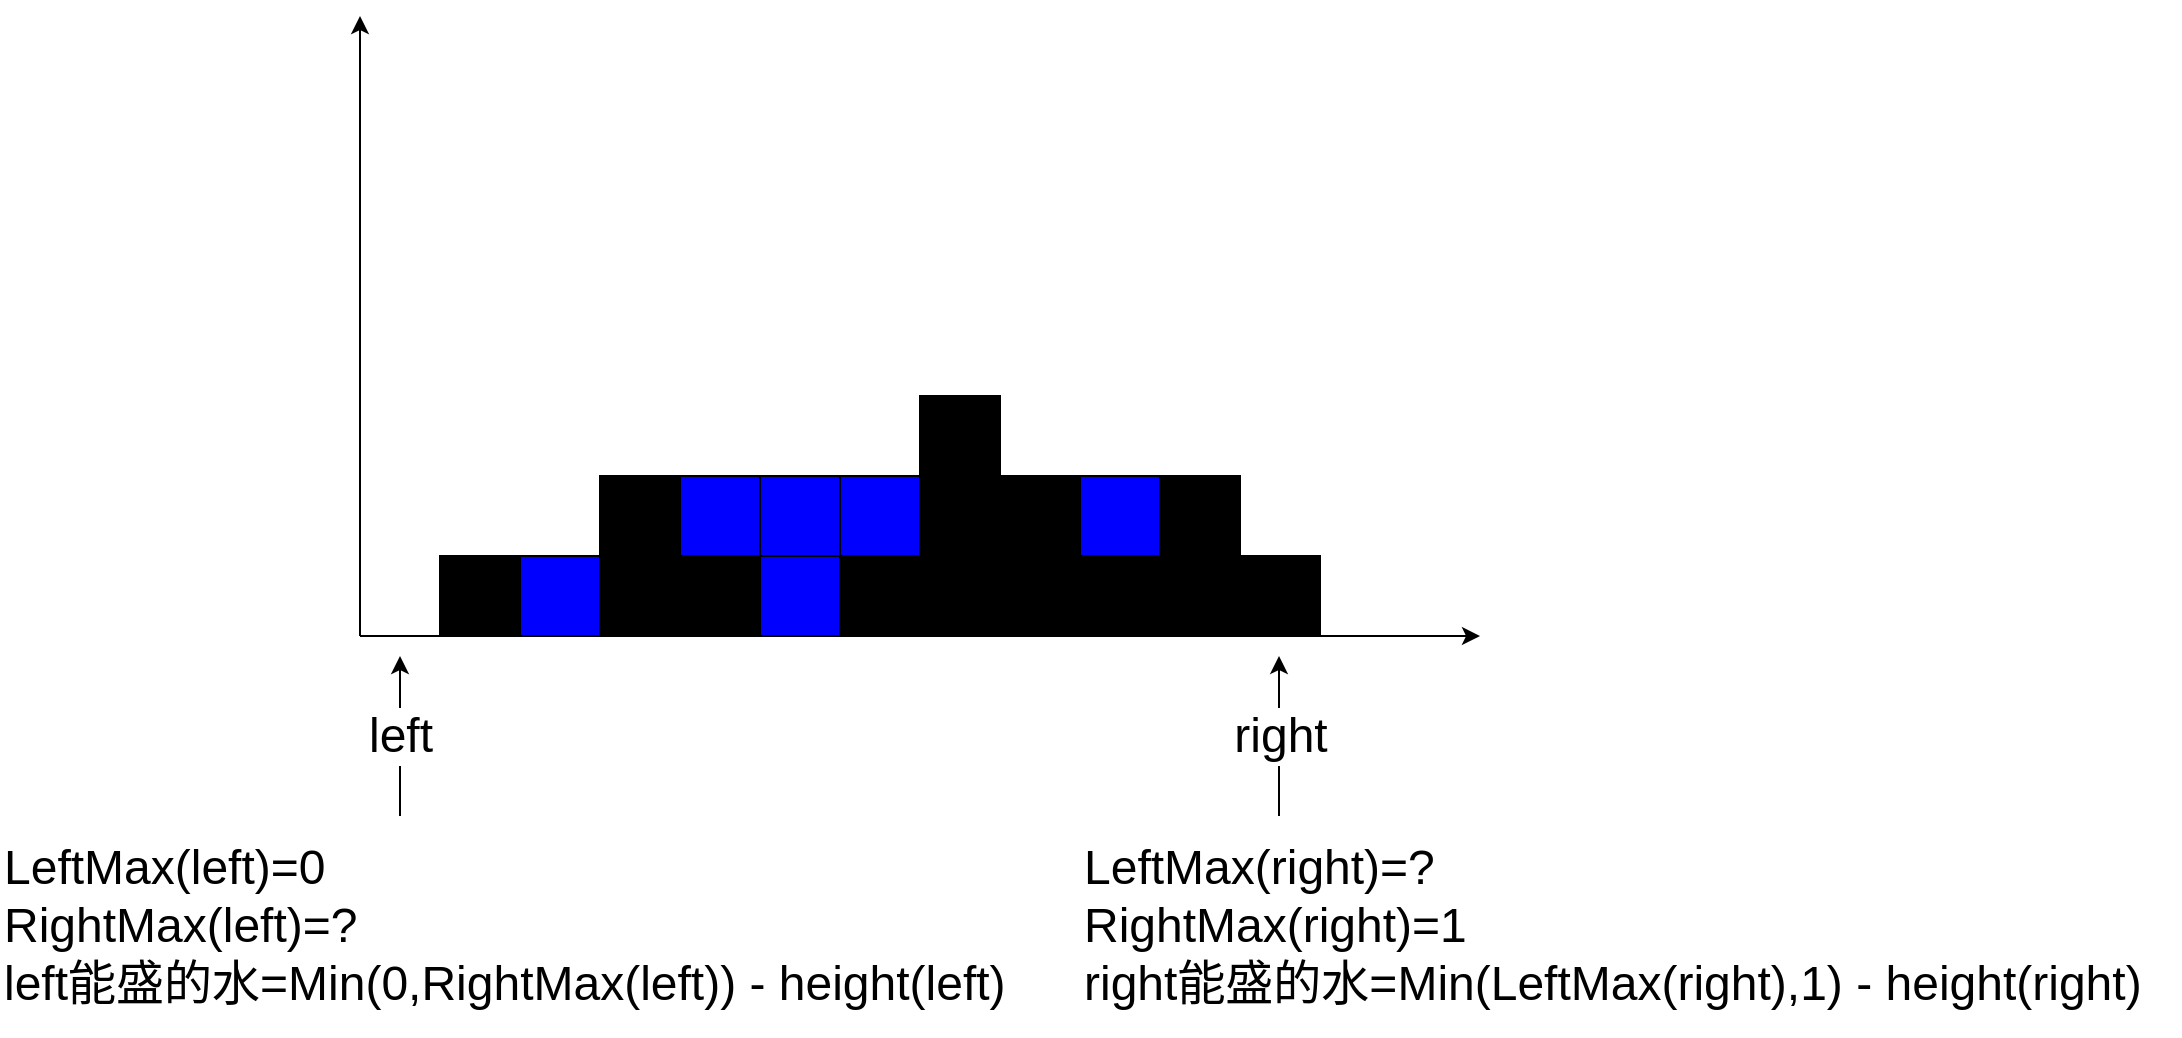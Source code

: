 <mxfile version="13.6.2" type="device"><diagram id="KBOCsZWyvKItD4pxAoGd" name="第 1 页"><mxGraphModel dx="1929" dy="838" grid="1" gridSize="10" guides="1" tooltips="1" connect="1" arrows="1" fold="1" page="1" pageScale="1" pageWidth="827" pageHeight="1169" math="0" shadow="0"><root><mxCell id="0"/><mxCell id="1" parent="0"/><mxCell id="L44sYZHOqcAM1VYR4HlS-2" value="" style="endArrow=classic;html=1;" edge="1" parent="1"><mxGeometry width="50" height="50" relative="1" as="geometry"><mxPoint x="40" y="400" as="sourcePoint"/><mxPoint x="40" y="90" as="targetPoint"/></mxGeometry></mxCell><mxCell id="L44sYZHOqcAM1VYR4HlS-3" value="" style="endArrow=classic;html=1;" edge="1" parent="1"><mxGeometry width="50" height="50" relative="1" as="geometry"><mxPoint x="40" y="400" as="sourcePoint"/><mxPoint x="600" y="400" as="targetPoint"/></mxGeometry></mxCell><mxCell id="L44sYZHOqcAM1VYR4HlS-4" value="" style="whiteSpace=wrap;html=1;aspect=fixed;fillColor=#000000;" vertex="1" parent="1"><mxGeometry x="80" y="360" width="40" height="40" as="geometry"/></mxCell><mxCell id="L44sYZHOqcAM1VYR4HlS-5" value="" style="whiteSpace=wrap;html=1;aspect=fixed;fillColor=#000000;" vertex="1" parent="1"><mxGeometry x="160" y="360" width="40" height="40" as="geometry"/></mxCell><mxCell id="L44sYZHOqcAM1VYR4HlS-6" value="" style="whiteSpace=wrap;html=1;aspect=fixed;fillColor=#000000;" vertex="1" parent="1"><mxGeometry x="160" y="320" width="40" height="40" as="geometry"/></mxCell><mxCell id="L44sYZHOqcAM1VYR4HlS-7" value="" style="whiteSpace=wrap;html=1;aspect=fixed;fillColor=#000000;" vertex="1" parent="1"><mxGeometry x="200" y="360" width="40" height="40" as="geometry"/></mxCell><mxCell id="L44sYZHOqcAM1VYR4HlS-8" value="" style="whiteSpace=wrap;html=1;aspect=fixed;fillColor=#000000;" vertex="1" parent="1"><mxGeometry x="280" y="360" width="40" height="40" as="geometry"/></mxCell><mxCell id="L44sYZHOqcAM1VYR4HlS-9" value="" style="whiteSpace=wrap;html=1;aspect=fixed;fillColor=#000000;" vertex="1" parent="1"><mxGeometry x="320" y="360" width="40" height="40" as="geometry"/></mxCell><mxCell id="L44sYZHOqcAM1VYR4HlS-10" value="" style="whiteSpace=wrap;html=1;aspect=fixed;fillColor=#000000;" vertex="1" parent="1"><mxGeometry x="320" y="320" width="40" height="40" as="geometry"/></mxCell><mxCell id="L44sYZHOqcAM1VYR4HlS-11" value="" style="whiteSpace=wrap;html=1;aspect=fixed;fillColor=#000000;" vertex="1" parent="1"><mxGeometry x="320" y="280" width="40" height="40" as="geometry"/></mxCell><mxCell id="L44sYZHOqcAM1VYR4HlS-12" value="" style="whiteSpace=wrap;html=1;aspect=fixed;fillColor=#000000;" vertex="1" parent="1"><mxGeometry x="360" y="360" width="40" height="40" as="geometry"/></mxCell><mxCell id="L44sYZHOqcAM1VYR4HlS-13" value="" style="whiteSpace=wrap;html=1;aspect=fixed;fillColor=#000000;" vertex="1" parent="1"><mxGeometry x="360" y="320" width="40" height="40" as="geometry"/></mxCell><mxCell id="L44sYZHOqcAM1VYR4HlS-14" value="" style="whiteSpace=wrap;html=1;aspect=fixed;fillColor=#000000;" vertex="1" parent="1"><mxGeometry x="400" y="360" width="40" height="40" as="geometry"/></mxCell><mxCell id="L44sYZHOqcAM1VYR4HlS-15" value="" style="whiteSpace=wrap;html=1;aspect=fixed;fillColor=#000000;" vertex="1" parent="1"><mxGeometry x="440" y="360" width="40" height="40" as="geometry"/></mxCell><mxCell id="L44sYZHOqcAM1VYR4HlS-16" value="" style="whiteSpace=wrap;html=1;aspect=fixed;fillColor=#000000;" vertex="1" parent="1"><mxGeometry x="440" y="320" width="40" height="40" as="geometry"/></mxCell><mxCell id="L44sYZHOqcAM1VYR4HlS-17" value="" style="whiteSpace=wrap;html=1;aspect=fixed;fillColor=#000000;" vertex="1" parent="1"><mxGeometry x="480" y="360" width="40" height="40" as="geometry"/></mxCell><mxCell id="L44sYZHOqcAM1VYR4HlS-18" value="" style="whiteSpace=wrap;html=1;aspect=fixed;fillColor=#0000FF;" vertex="1" parent="1"><mxGeometry x="120" y="360" width="40" height="40" as="geometry"/></mxCell><mxCell id="L44sYZHOqcAM1VYR4HlS-19" value="" style="whiteSpace=wrap;html=1;aspect=fixed;fillColor=#0000FF;" vertex="1" parent="1"><mxGeometry x="200" y="320" width="40" height="40" as="geometry"/></mxCell><mxCell id="L44sYZHOqcAM1VYR4HlS-20" value="" style="whiteSpace=wrap;html=1;aspect=fixed;fillColor=#0000FF;" vertex="1" parent="1"><mxGeometry x="240" y="320" width="40" height="40" as="geometry"/></mxCell><mxCell id="L44sYZHOqcAM1VYR4HlS-21" value="" style="whiteSpace=wrap;html=1;aspect=fixed;fillColor=#0000FF;" vertex="1" parent="1"><mxGeometry x="280" y="320" width="40" height="40" as="geometry"/></mxCell><mxCell id="L44sYZHOqcAM1VYR4HlS-22" value="" style="whiteSpace=wrap;html=1;aspect=fixed;fillColor=#0000FF;direction=south;" vertex="1" parent="1"><mxGeometry x="240" y="360" width="40" height="40" as="geometry"/></mxCell><mxCell id="L44sYZHOqcAM1VYR4HlS-23" value="" style="whiteSpace=wrap;html=1;aspect=fixed;fillColor=#0000FF;direction=south;" vertex="1" parent="1"><mxGeometry x="400" y="320" width="40" height="40" as="geometry"/></mxCell><mxCell id="L44sYZHOqcAM1VYR4HlS-24" value="&lt;font style=&quot;font-size: 24px&quot;&gt;left&lt;/font&gt;" style="endArrow=classic;html=1;" edge="1" parent="1"><mxGeometry width="50" height="50" relative="1" as="geometry"><mxPoint x="60" y="490" as="sourcePoint"/><mxPoint x="60" y="410" as="targetPoint"/></mxGeometry></mxCell><mxCell id="L44sYZHOqcAM1VYR4HlS-25" value="&lt;font style=&quot;font-size: 24px&quot;&gt;right&lt;/font&gt;" style="endArrow=classic;html=1;" edge="1" parent="1"><mxGeometry width="50" height="50" relative="1" as="geometry"><mxPoint x="499.5" y="490" as="sourcePoint"/><mxPoint x="499.5" y="410" as="targetPoint"/></mxGeometry></mxCell><mxCell id="L44sYZHOqcAM1VYR4HlS-26" value="&lt;span style=&quot;font-size: 24px&quot;&gt;LeftMax(left)=0&lt;br&gt;RightMax(left)=?&lt;br&gt;left能盛的水=Min(0,RightMax(left)) - height(left)&lt;br&gt;&lt;/span&gt;" style="text;html=1;strokeColor=none;fillColor=none;align=left;verticalAlign=middle;whiteSpace=wrap;rounded=0;" vertex="1" parent="1"><mxGeometry x="-140" y="490" width="570" height="110" as="geometry"/></mxCell><mxCell id="L44sYZHOqcAM1VYR4HlS-29" value="&lt;span style=&quot;font-size: 24px&quot;&gt;LeftMax(right)=?&lt;br&gt;RightMax(right)=1&lt;br&gt;right能盛的水=Min(LeftMax(right),1) - height(right)&lt;br&gt;&lt;/span&gt;" style="text;html=1;strokeColor=none;fillColor=none;align=left;verticalAlign=middle;whiteSpace=wrap;rounded=0;" vertex="1" parent="1"><mxGeometry x="400" y="495" width="550" height="100" as="geometry"/></mxCell></root></mxGraphModel></diagram></mxfile>